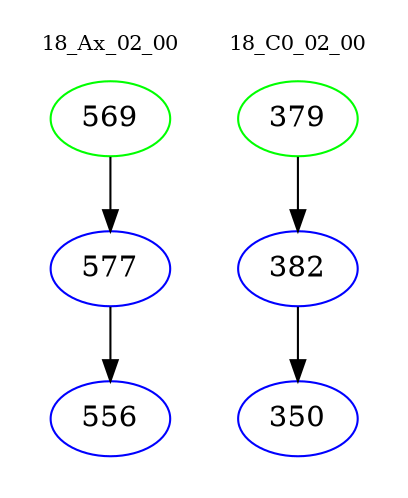 digraph{
subgraph cluster_0 {
color = white
label = "18_Ax_02_00";
fontsize=10;
T0_569 [label="569", color="green"]
T0_569 -> T0_577 [color="black"]
T0_577 [label="577", color="blue"]
T0_577 -> T0_556 [color="black"]
T0_556 [label="556", color="blue"]
}
subgraph cluster_1 {
color = white
label = "18_C0_02_00";
fontsize=10;
T1_379 [label="379", color="green"]
T1_379 -> T1_382 [color="black"]
T1_382 [label="382", color="blue"]
T1_382 -> T1_350 [color="black"]
T1_350 [label="350", color="blue"]
}
}
